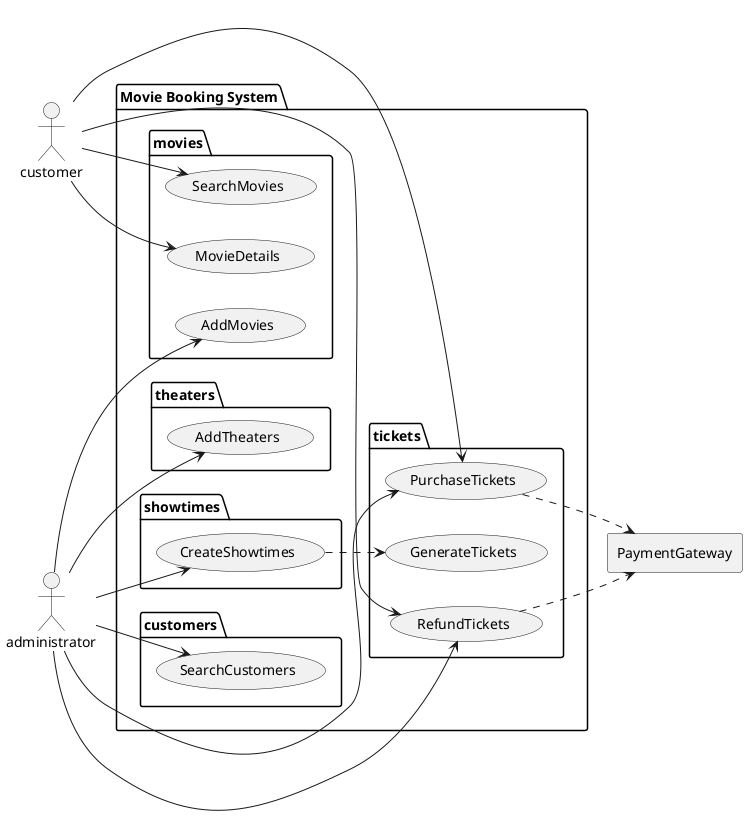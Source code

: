 @startuml

@startuml
left to right direction
actor customer
actor administrator
rectangle PaymentGateway

package "Movie Booking System" as mbs {
package theaters {
usecase AddTheaters
}

package movies {
    usecase AddMovies
usecase MovieDetails
usecase SearchMovies
}

package customers {
    usecase SearchCustomers
}

package showtimes {
    usecase CreateShowtimes
}

package tickets {
    usecase PurchaseTickets
    usecase RefundTickets
    usecase GenerateTickets
}

}

administrator --> AddTheaters
administrator --> AddMovies
administrator --> SearchCustomers
administrator --> CreateShowtimes
administrator --> PurchaseTickets
administrator --> RefundTickets

customer --> MovieDetails
customer --> SearchMovies
customer --> PurchaseTickets
customer --> RefundTickets

PurchaseTickets ..> PaymentGateway
RefundTickets ..> PaymentGateway
CreateShowtimes ..> GenerateTickets

@enduml

@enduml